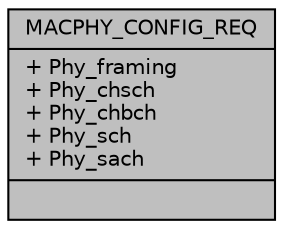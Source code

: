 digraph "MACPHY_CONFIG_REQ"
{
 // LATEX_PDF_SIZE
  edge [fontname="Helvetica",fontsize="10",labelfontname="Helvetica",labelfontsize="10"];
  node [fontname="Helvetica",fontsize="10",shape=record];
  Node1 [label="{MACPHY_CONFIG_REQ\n|+ Phy_framing\l+ Phy_chsch\l+ Phy_chbch\l+ Phy_sch\l+ Phy_sach\l|}",height=0.2,width=0.4,color="black", fillcolor="grey75", style="filled", fontcolor="black",tooltip="MACPHY-CONFIG-REQ primitive is used to configure a new instance of OpenAirInterface (static configura..."];
}
